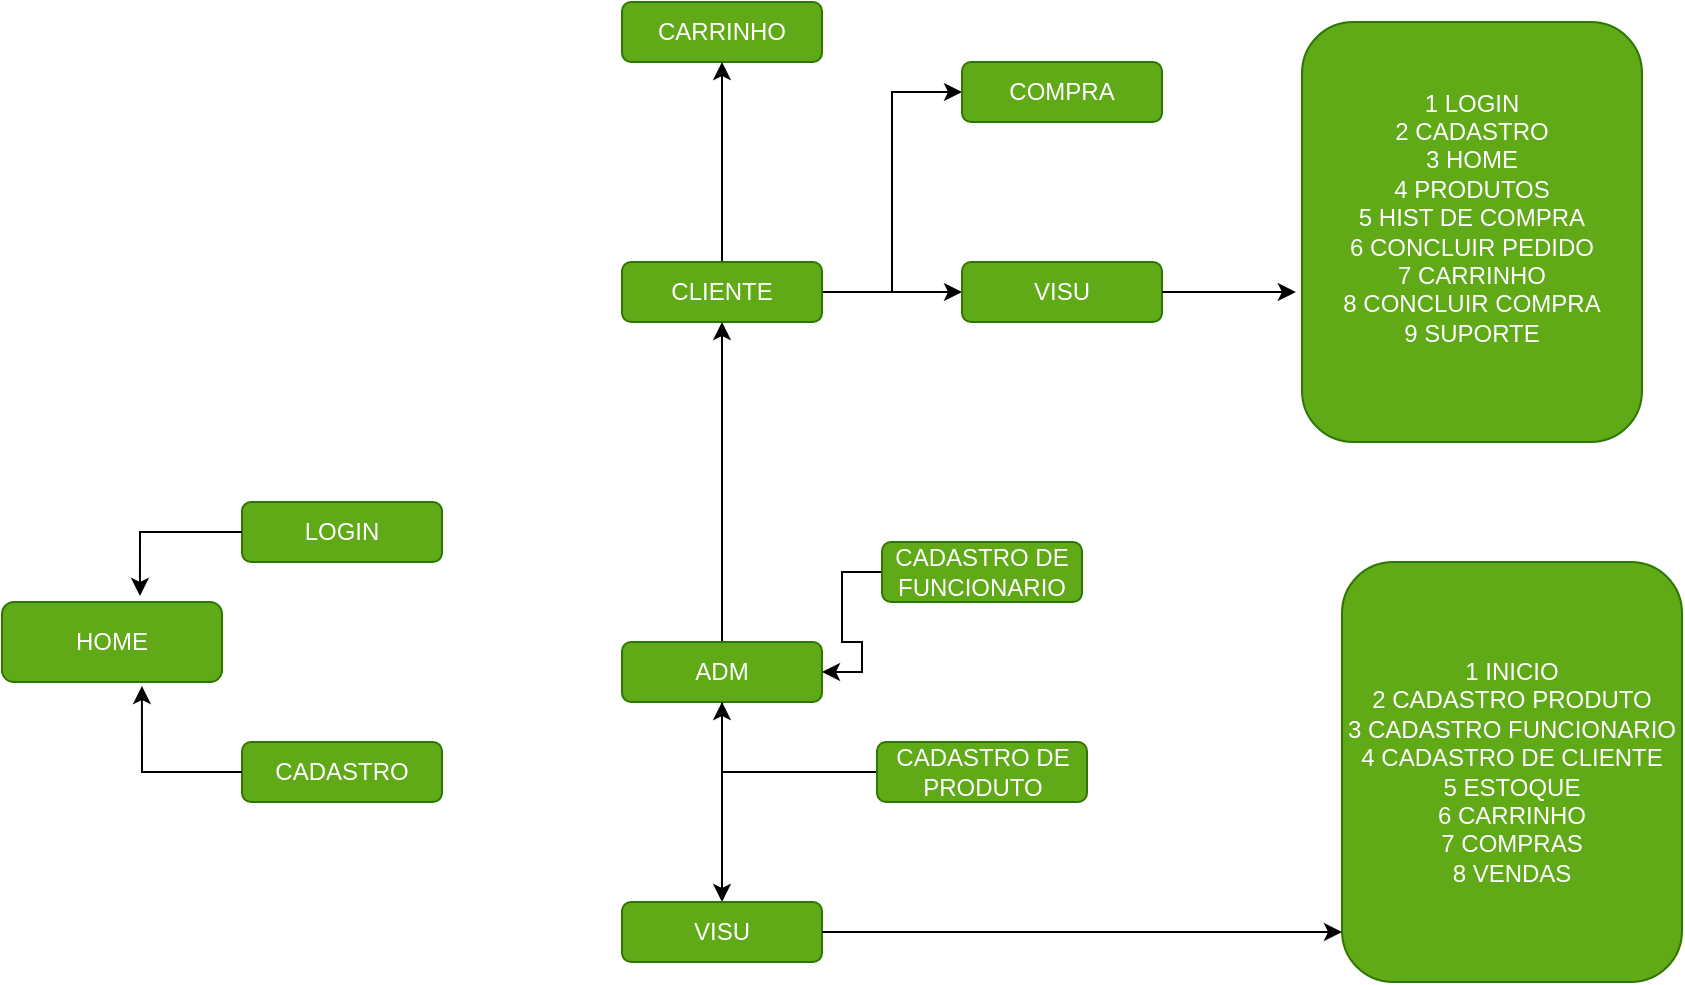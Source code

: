 <mxfile version="22.1.3" type="github">
  <diagram name="Page-1" id="QlAC5k8Q7DcllVizH_dd">
    <mxGraphModel dx="1434" dy="740" grid="1" gridSize="10" guides="1" tooltips="1" connect="1" arrows="1" fold="1" page="1" pageScale="1" pageWidth="850" pageHeight="1100" math="0" shadow="0">
      <root>
        <mxCell id="0" />
        <mxCell id="1" parent="0" />
        <mxCell id="PCc2WrZDBwTdhr_yl73q-1" value="HOME" style="rounded=1;whiteSpace=wrap;html=1;fillColor=#60a917;fontColor=#ffffff;strokeColor=#2D7600;" vertex="1" parent="1">
          <mxGeometry y="340" width="110" height="40" as="geometry" />
        </mxCell>
        <mxCell id="PCc2WrZDBwTdhr_yl73q-2" value="LOGIN" style="rounded=1;whiteSpace=wrap;html=1;fillColor=#60a917;fontColor=#ffffff;strokeColor=#2D7600;" vertex="1" parent="1">
          <mxGeometry x="120" y="290" width="100" height="30" as="geometry" />
        </mxCell>
        <mxCell id="PCc2WrZDBwTdhr_yl73q-3" value="CADASTRO" style="rounded=1;whiteSpace=wrap;html=1;fillColor=#60a917;fontColor=#ffffff;strokeColor=#2D7600;" vertex="1" parent="1">
          <mxGeometry x="120" y="410" width="100" height="30" as="geometry" />
        </mxCell>
        <mxCell id="PCc2WrZDBwTdhr_yl73q-4" style="edgeStyle=orthogonalEdgeStyle;rounded=0;orthogonalLoop=1;jettySize=auto;html=1;entryX=0.636;entryY=1.05;entryDx=0;entryDy=0;entryPerimeter=0;" edge="1" parent="1" source="PCc2WrZDBwTdhr_yl73q-3" target="PCc2WrZDBwTdhr_yl73q-1">
          <mxGeometry relative="1" as="geometry" />
        </mxCell>
        <mxCell id="PCc2WrZDBwTdhr_yl73q-6" style="edgeStyle=orthogonalEdgeStyle;rounded=0;orthogonalLoop=1;jettySize=auto;html=1;entryX=0.627;entryY=-0.075;entryDx=0;entryDy=0;entryPerimeter=0;" edge="1" parent="1" source="PCc2WrZDBwTdhr_yl73q-2" target="PCc2WrZDBwTdhr_yl73q-1">
          <mxGeometry relative="1" as="geometry" />
        </mxCell>
        <mxCell id="PCc2WrZDBwTdhr_yl73q-7" value="CARRINHO" style="rounded=1;whiteSpace=wrap;html=1;fillColor=#60a917;fontColor=#ffffff;strokeColor=#2D7600;" vertex="1" parent="1">
          <mxGeometry x="310" y="40" width="100" height="30" as="geometry" />
        </mxCell>
        <mxCell id="PCc2WrZDBwTdhr_yl73q-9" style="edgeStyle=orthogonalEdgeStyle;rounded=0;orthogonalLoop=1;jettySize=auto;html=1;" edge="1" parent="1" source="PCc2WrZDBwTdhr_yl73q-8" target="PCc2WrZDBwTdhr_yl73q-7">
          <mxGeometry relative="1" as="geometry" />
        </mxCell>
        <mxCell id="PCc2WrZDBwTdhr_yl73q-13" style="edgeStyle=orthogonalEdgeStyle;rounded=0;orthogonalLoop=1;jettySize=auto;html=1;entryX=0;entryY=0.5;entryDx=0;entryDy=0;" edge="1" parent="1" source="PCc2WrZDBwTdhr_yl73q-8" target="PCc2WrZDBwTdhr_yl73q-10">
          <mxGeometry relative="1" as="geometry" />
        </mxCell>
        <mxCell id="PCc2WrZDBwTdhr_yl73q-14" style="edgeStyle=orthogonalEdgeStyle;rounded=0;orthogonalLoop=1;jettySize=auto;html=1;" edge="1" parent="1" source="PCc2WrZDBwTdhr_yl73q-8" target="PCc2WrZDBwTdhr_yl73q-11">
          <mxGeometry relative="1" as="geometry" />
        </mxCell>
        <mxCell id="PCc2WrZDBwTdhr_yl73q-8" value="CLIENTE" style="rounded=1;whiteSpace=wrap;html=1;fillColor=#60a917;fontColor=#ffffff;strokeColor=#2D7600;" vertex="1" parent="1">
          <mxGeometry x="310" y="170" width="100" height="30" as="geometry" />
        </mxCell>
        <mxCell id="PCc2WrZDBwTdhr_yl73q-10" value="COMPRA" style="rounded=1;whiteSpace=wrap;html=1;fillColor=#60a917;fontColor=#ffffff;strokeColor=#2D7600;" vertex="1" parent="1">
          <mxGeometry x="480" y="70" width="100" height="30" as="geometry" />
        </mxCell>
        <mxCell id="PCc2WrZDBwTdhr_yl73q-11" value="VISU" style="rounded=1;whiteSpace=wrap;html=1;fillColor=#60a917;fontColor=#ffffff;strokeColor=#2D7600;" vertex="1" parent="1">
          <mxGeometry x="480" y="170" width="100" height="30" as="geometry" />
        </mxCell>
        <mxCell id="PCc2WrZDBwTdhr_yl73q-15" value="&lt;div&gt;1 LOGIN&lt;/div&gt;&lt;div&gt;2 CADASTRO&lt;/div&gt;&lt;div&gt;3 HOME&lt;/div&gt;&lt;div&gt;4 PRODUTOS&lt;/div&gt;&lt;div&gt;5 HIST DE COMPRA&lt;/div&gt;&lt;div&gt;6 CONCLUIR PEDIDO&lt;br&gt;&lt;/div&gt;&lt;div&gt;7 CARRINHO&lt;/div&gt;&lt;div&gt;8 CONCLUIR COMPRA&lt;/div&gt;&lt;div&gt;9 SUPORTE&lt;br&gt;&lt;/div&gt;&lt;div&gt;&lt;br&gt;&lt;/div&gt;" style="rounded=1;whiteSpace=wrap;html=1;fillColor=#60a917;fontColor=#ffffff;strokeColor=#2D7600;" vertex="1" parent="1">
          <mxGeometry x="650" y="50" width="170" height="210" as="geometry" />
        </mxCell>
        <mxCell id="PCc2WrZDBwTdhr_yl73q-17" style="edgeStyle=orthogonalEdgeStyle;rounded=0;orthogonalLoop=1;jettySize=auto;html=1;entryX=-0.018;entryY=0.643;entryDx=0;entryDy=0;entryPerimeter=0;" edge="1" parent="1" source="PCc2WrZDBwTdhr_yl73q-11" target="PCc2WrZDBwTdhr_yl73q-15">
          <mxGeometry relative="1" as="geometry" />
        </mxCell>
        <mxCell id="PCc2WrZDBwTdhr_yl73q-19" style="edgeStyle=orthogonalEdgeStyle;rounded=0;orthogonalLoop=1;jettySize=auto;html=1;" edge="1" parent="1" source="PCc2WrZDBwTdhr_yl73q-18" target="PCc2WrZDBwTdhr_yl73q-8">
          <mxGeometry relative="1" as="geometry" />
        </mxCell>
        <mxCell id="PCc2WrZDBwTdhr_yl73q-25" style="edgeStyle=orthogonalEdgeStyle;rounded=0;orthogonalLoop=1;jettySize=auto;html=1;entryX=0.5;entryY=0;entryDx=0;entryDy=0;" edge="1" parent="1" source="PCc2WrZDBwTdhr_yl73q-18" target="PCc2WrZDBwTdhr_yl73q-20">
          <mxGeometry relative="1" as="geometry" />
        </mxCell>
        <mxCell id="PCc2WrZDBwTdhr_yl73q-18" value="ADM" style="rounded=1;whiteSpace=wrap;html=1;fillColor=#60a917;fontColor=#ffffff;strokeColor=#2D7600;" vertex="1" parent="1">
          <mxGeometry x="310" y="360" width="100" height="30" as="geometry" />
        </mxCell>
        <mxCell id="PCc2WrZDBwTdhr_yl73q-20" value="VISU" style="rounded=1;whiteSpace=wrap;html=1;fillColor=#60a917;fontColor=#ffffff;strokeColor=#2D7600;" vertex="1" parent="1">
          <mxGeometry x="310" y="490" width="100" height="30" as="geometry" />
        </mxCell>
        <mxCell id="PCc2WrZDBwTdhr_yl73q-24" style="edgeStyle=orthogonalEdgeStyle;rounded=0;orthogonalLoop=1;jettySize=auto;html=1;entryX=1;entryY=0.5;entryDx=0;entryDy=0;" edge="1" parent="1" source="PCc2WrZDBwTdhr_yl73q-21" target="PCc2WrZDBwTdhr_yl73q-18">
          <mxGeometry relative="1" as="geometry" />
        </mxCell>
        <mxCell id="PCc2WrZDBwTdhr_yl73q-21" value="&lt;div&gt;CADASTRO DE&lt;/div&gt;&lt;div&gt;FUNCIONARIO&lt;br&gt;&lt;/div&gt;" style="rounded=1;whiteSpace=wrap;html=1;fillColor=#60a917;fontColor=#ffffff;strokeColor=#2D7600;" vertex="1" parent="1">
          <mxGeometry x="440" y="310" width="100" height="30" as="geometry" />
        </mxCell>
        <mxCell id="PCc2WrZDBwTdhr_yl73q-23" style="edgeStyle=orthogonalEdgeStyle;rounded=0;orthogonalLoop=1;jettySize=auto;html=1;entryX=0.5;entryY=1;entryDx=0;entryDy=0;" edge="1" parent="1" source="PCc2WrZDBwTdhr_yl73q-22" target="PCc2WrZDBwTdhr_yl73q-18">
          <mxGeometry relative="1" as="geometry" />
        </mxCell>
        <mxCell id="PCc2WrZDBwTdhr_yl73q-22" value="&lt;div&gt;CADASTRO DE &lt;br&gt;&lt;/div&gt;&lt;div&gt;PRODUTO&lt;br&gt;&lt;/div&gt;" style="rounded=1;whiteSpace=wrap;html=1;fillColor=#60a917;fontColor=#ffffff;strokeColor=#2D7600;" vertex="1" parent="1">
          <mxGeometry x="437.5" y="410" width="105" height="30" as="geometry" />
        </mxCell>
        <mxCell id="PCc2WrZDBwTdhr_yl73q-26" value="&lt;div&gt;1 INICIO&lt;/div&gt;&lt;div&gt;2 CADASTRO PRODUTO&lt;/div&gt;&lt;div&gt;3 CADASTRO FUNCIONARIO&lt;/div&gt;&lt;div&gt;4 CADASTRO DE CLIENTE&lt;/div&gt;&lt;div&gt;5 ESTOQUE &lt;br&gt;&lt;/div&gt;&lt;div&gt;6 CARRINHO&lt;/div&gt;&lt;div&gt;7 COMPRAS&lt;/div&gt;&lt;div&gt;8 VENDAS&lt;br&gt;&lt;/div&gt;" style="rounded=1;whiteSpace=wrap;html=1;fillColor=#60a917;fontColor=#ffffff;strokeColor=#2D7600;" vertex="1" parent="1">
          <mxGeometry x="670" y="320" width="170" height="210" as="geometry" />
        </mxCell>
        <mxCell id="PCc2WrZDBwTdhr_yl73q-29" style="edgeStyle=orthogonalEdgeStyle;rounded=0;orthogonalLoop=1;jettySize=auto;html=1;entryX=0;entryY=0.881;entryDx=0;entryDy=0;entryPerimeter=0;" edge="1" parent="1" source="PCc2WrZDBwTdhr_yl73q-20" target="PCc2WrZDBwTdhr_yl73q-26">
          <mxGeometry relative="1" as="geometry" />
        </mxCell>
      </root>
    </mxGraphModel>
  </diagram>
</mxfile>
